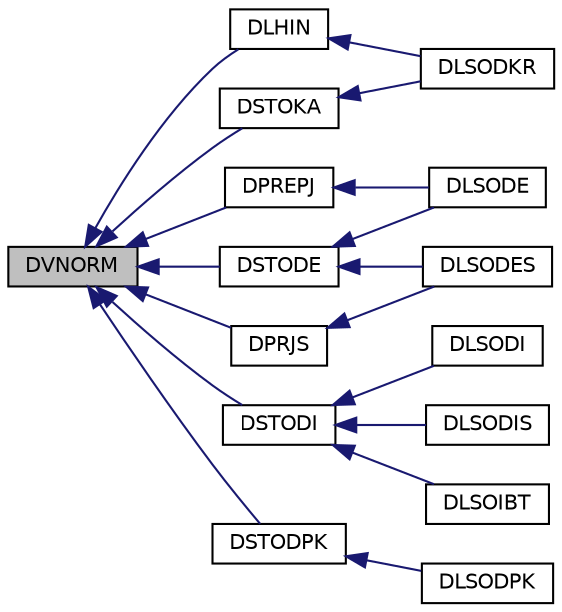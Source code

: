 digraph G
{
  edge [fontname="Helvetica",fontsize="10",labelfontname="Helvetica",labelfontsize="10"];
  node [fontname="Helvetica",fontsize="10",shape=record];
  rankdir=LR;
  Node1 [label="DVNORM",height=0.2,width=0.4,color="black", fillcolor="grey75", style="filled" fontcolor="black"];
  Node1 -> Node2 [dir=back,color="midnightblue",fontsize="10",style="solid",fontname="Helvetica"];
  Node2 [label="DLHIN",height=0.2,width=0.4,color="black", fillcolor="white", style="filled",URL="$opkda1_8f.html#aecd2de15bfb467c9a76cf94af1e48dd1"];
  Node2 -> Node3 [dir=back,color="midnightblue",fontsize="10",style="solid",fontname="Helvetica"];
  Node3 [label="DLSODKR",height=0.2,width=0.4,color="black", fillcolor="white", style="filled",URL="$opkdmain_8f.html#afd6a4d460cf75c6278c36e819dc9c763"];
  Node1 -> Node4 [dir=back,color="midnightblue",fontsize="10",style="solid",fontname="Helvetica"];
  Node4 [label="DPREPJ",height=0.2,width=0.4,color="black", fillcolor="white", style="filled",URL="$opkda1_8f.html#ab7c502c869863869151c2bf2c070f52e"];
  Node4 -> Node5 [dir=back,color="midnightblue",fontsize="10",style="solid",fontname="Helvetica"];
  Node5 [label="DLSODE",height=0.2,width=0.4,color="black", fillcolor="white", style="filled",URL="$opkdmain_8f.html#a4196f3869c790e8813b4bac1dd03ecb9"];
  Node1 -> Node6 [dir=back,color="midnightblue",fontsize="10",style="solid",fontname="Helvetica"];
  Node6 [label="DPRJS",height=0.2,width=0.4,color="black", fillcolor="white", style="filled",URL="$opkda1_8f.html#a0c1188f85a5084ae479878c296153305"];
  Node6 -> Node7 [dir=back,color="midnightblue",fontsize="10",style="solid",fontname="Helvetica"];
  Node7 [label="DLSODES",height=0.2,width=0.4,color="black", fillcolor="white", style="filled",URL="$opkdmain_8f.html#a9ba73fbed77c11ec4abd126bbf966442"];
  Node1 -> Node8 [dir=back,color="midnightblue",fontsize="10",style="solid",fontname="Helvetica"];
  Node8 [label="DSTODE",height=0.2,width=0.4,color="black", fillcolor="white", style="filled",URL="$opkda1_8f.html#abbf3e0cfbd4d4c4a04af51691dc3ab0b"];
  Node8 -> Node5 [dir=back,color="midnightblue",fontsize="10",style="solid",fontname="Helvetica"];
  Node8 -> Node7 [dir=back,color="midnightblue",fontsize="10",style="solid",fontname="Helvetica"];
  Node1 -> Node9 [dir=back,color="midnightblue",fontsize="10",style="solid",fontname="Helvetica"];
  Node9 [label="DSTODI",height=0.2,width=0.4,color="black", fillcolor="white", style="filled",URL="$opkda1_8f.html#aad7a927a220950176ff61b185c420656"];
  Node9 -> Node10 [dir=back,color="midnightblue",fontsize="10",style="solid",fontname="Helvetica"];
  Node10 [label="DLSODI",height=0.2,width=0.4,color="black", fillcolor="white", style="filled",URL="$opkdmain_8f.html#aeb7356035bc33fb533f00f0aaf6bab48"];
  Node9 -> Node11 [dir=back,color="midnightblue",fontsize="10",style="solid",fontname="Helvetica"];
  Node11 [label="DLSODIS",height=0.2,width=0.4,color="black", fillcolor="white", style="filled",URL="$opkdmain_8f.html#a8d69137716f0a783f1f355586a16f5c2"];
  Node9 -> Node12 [dir=back,color="midnightblue",fontsize="10",style="solid",fontname="Helvetica"];
  Node12 [label="DLSOIBT",height=0.2,width=0.4,color="black", fillcolor="white", style="filled",URL="$opkdmain_8f.html#adba4bd945e718a59e4cbf98ddf8f224c"];
  Node1 -> Node13 [dir=back,color="midnightblue",fontsize="10",style="solid",fontname="Helvetica"];
  Node13 [label="DSTODPK",height=0.2,width=0.4,color="black", fillcolor="white", style="filled",URL="$opkda1_8f.html#ac316a22658cc40e317285fa52583a0bc"];
  Node13 -> Node14 [dir=back,color="midnightblue",fontsize="10",style="solid",fontname="Helvetica"];
  Node14 [label="DLSODPK",height=0.2,width=0.4,color="black", fillcolor="white", style="filled",URL="$opkdmain_8f.html#abfd1fd76148d80747a6fd105a6c3cca8"];
  Node1 -> Node15 [dir=back,color="midnightblue",fontsize="10",style="solid",fontname="Helvetica"];
  Node15 [label="DSTOKA",height=0.2,width=0.4,color="black", fillcolor="white", style="filled",URL="$opkda1_8f.html#aa5d15943200f3d1261087a7d67337822"];
  Node15 -> Node3 [dir=back,color="midnightblue",fontsize="10",style="solid",fontname="Helvetica"];
}
